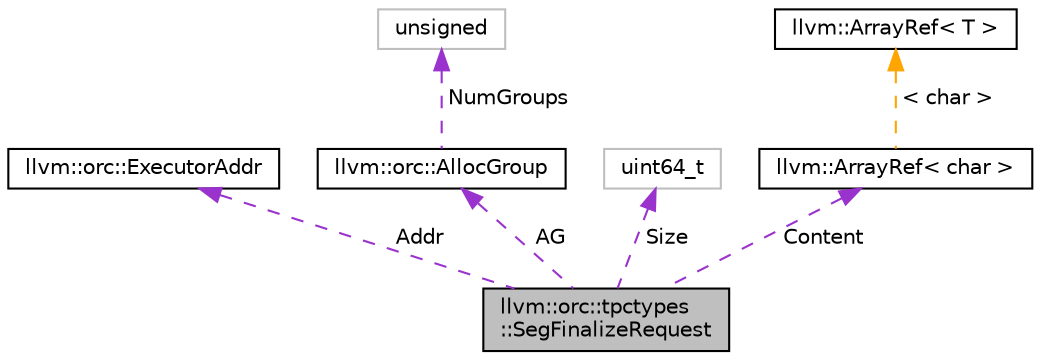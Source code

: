 digraph "llvm::orc::tpctypes::SegFinalizeRequest"
{
 // LATEX_PDF_SIZE
  bgcolor="transparent";
  edge [fontname="Helvetica",fontsize="10",labelfontname="Helvetica",labelfontsize="10"];
  node [fontname="Helvetica",fontsize="10",shape=record];
  Node1 [label="llvm::orc::tpctypes\l::SegFinalizeRequest",height=0.2,width=0.4,color="black", fillcolor="grey75", style="filled", fontcolor="black",tooltip=" "];
  Node2 -> Node1 [dir="back",color="darkorchid3",fontsize="10",style="dashed",label=" Addr" ,fontname="Helvetica"];
  Node2 [label="llvm::orc::ExecutorAddr",height=0.2,width=0.4,color="black",URL="$classllvm_1_1orc_1_1ExecutorAddr.html",tooltip="Represents an address in the executor process."];
  Node3 -> Node1 [dir="back",color="darkorchid3",fontsize="10",style="dashed",label=" AG" ,fontname="Helvetica"];
  Node3 [label="llvm::orc::AllocGroup",height=0.2,width=0.4,color="black",URL="$classllvm_1_1orc_1_1AllocGroup.html",tooltip="A pair of memory protections and allocation policies."];
  Node4 -> Node3 [dir="back",color="darkorchid3",fontsize="10",style="dashed",label=" NumGroups" ,fontname="Helvetica"];
  Node4 [label="unsigned",height=0.2,width=0.4,color="grey75",tooltip=" "];
  Node5 -> Node1 [dir="back",color="darkorchid3",fontsize="10",style="dashed",label=" Size" ,fontname="Helvetica"];
  Node5 [label="uint64_t",height=0.2,width=0.4,color="grey75",tooltip=" "];
  Node6 -> Node1 [dir="back",color="darkorchid3",fontsize="10",style="dashed",label=" Content" ,fontname="Helvetica"];
  Node6 [label="llvm::ArrayRef\< char \>",height=0.2,width=0.4,color="black",URL="$classllvm_1_1ArrayRef.html",tooltip=" "];
  Node7 -> Node6 [dir="back",color="orange",fontsize="10",style="dashed",label=" \< char \>" ,fontname="Helvetica"];
  Node7 [label="llvm::ArrayRef\< T \>",height=0.2,width=0.4,color="black",URL="$classllvm_1_1ArrayRef.html",tooltip="ArrayRef - Represent a constant reference to an array (0 or more elements consecutively in memory),..."];
}
